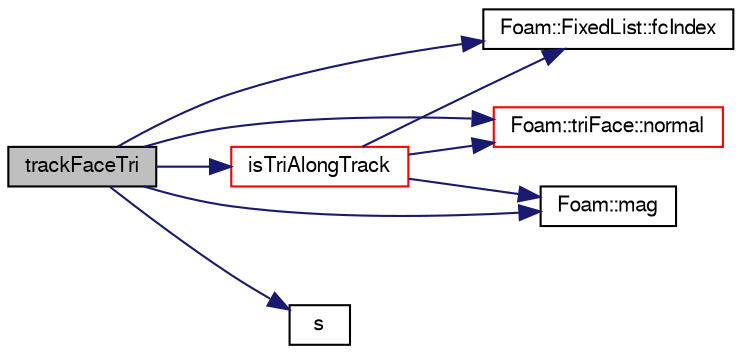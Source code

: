 digraph "trackFaceTri"
{
  bgcolor="transparent";
  edge [fontname="FreeSans",fontsize="10",labelfontname="FreeSans",labelfontsize="10"];
  node [fontname="FreeSans",fontsize="10",shape=record];
  rankdir="LR";
  Node509 [label="trackFaceTri",height=0.2,width=0.4,color="black", fillcolor="grey75", style="filled", fontcolor="black"];
  Node509 -> Node510 [color="midnightblue",fontsize="10",style="solid",fontname="FreeSans"];
  Node510 [label="Foam::FixedList::fcIndex",height=0.2,width=0.4,color="black",URL="$a25894.html#a512534dbc231b74b95ff84902c1b2087",tooltip="Return the forward circular index, i.e. the next index. "];
  Node509 -> Node511 [color="midnightblue",fontsize="10",style="solid",fontname="FreeSans"];
  Node511 [label="isTriAlongTrack",height=0.2,width=0.4,color="red",URL="$a28794.html#accd370482a46f286498c280564b46a66",tooltip="Is current triangle in the track direction. "];
  Node511 -> Node556 [color="midnightblue",fontsize="10",style="solid",fontname="FreeSans"];
  Node556 [label="Foam::triFace::normal",height=0.2,width=0.4,color="red",URL="$a27234.html#a9c276d6ebebcebe172195c3106e409ad",tooltip="Vector normal; magnitude is equal to area of face. "];
  Node511 -> Node558 [color="midnightblue",fontsize="10",style="solid",fontname="FreeSans"];
  Node558 [label="Foam::mag",height=0.2,width=0.4,color="black",URL="$a21124.html#a929da2a3fdcf3dacbbe0487d3a330dae"];
  Node511 -> Node510 [color="midnightblue",fontsize="10",style="solid",fontname="FreeSans"];
  Node509 -> Node558 [color="midnightblue",fontsize="10",style="solid",fontname="FreeSans"];
  Node509 -> Node556 [color="midnightblue",fontsize="10",style="solid",fontname="FreeSans"];
  Node509 -> Node560 [color="midnightblue",fontsize="10",style="solid",fontname="FreeSans"];
  Node560 [label="s",height=0.2,width=0.4,color="black",URL="$a18905.html#abb9c4233033fad2ad0206cd4adad3b9f"];
}
